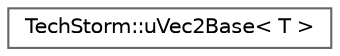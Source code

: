 digraph "Graphical Class Hierarchy"
{
 // LATEX_PDF_SIZE
  bgcolor="transparent";
  edge [fontname=Helvetica,fontsize=10,labelfontname=Helvetica,labelfontsize=10];
  node [fontname=Helvetica,fontsize=10,shape=box,height=0.2,width=0.4];
  rankdir="LR";
  Node0 [id="Node000000",label="TechStorm::uVec2Base\< T \>",height=0.2,width=0.4,color="grey40", fillcolor="white", style="filled",URL="$class_tech_storm_1_1u_vec2_base.html",tooltip=" "];
}
